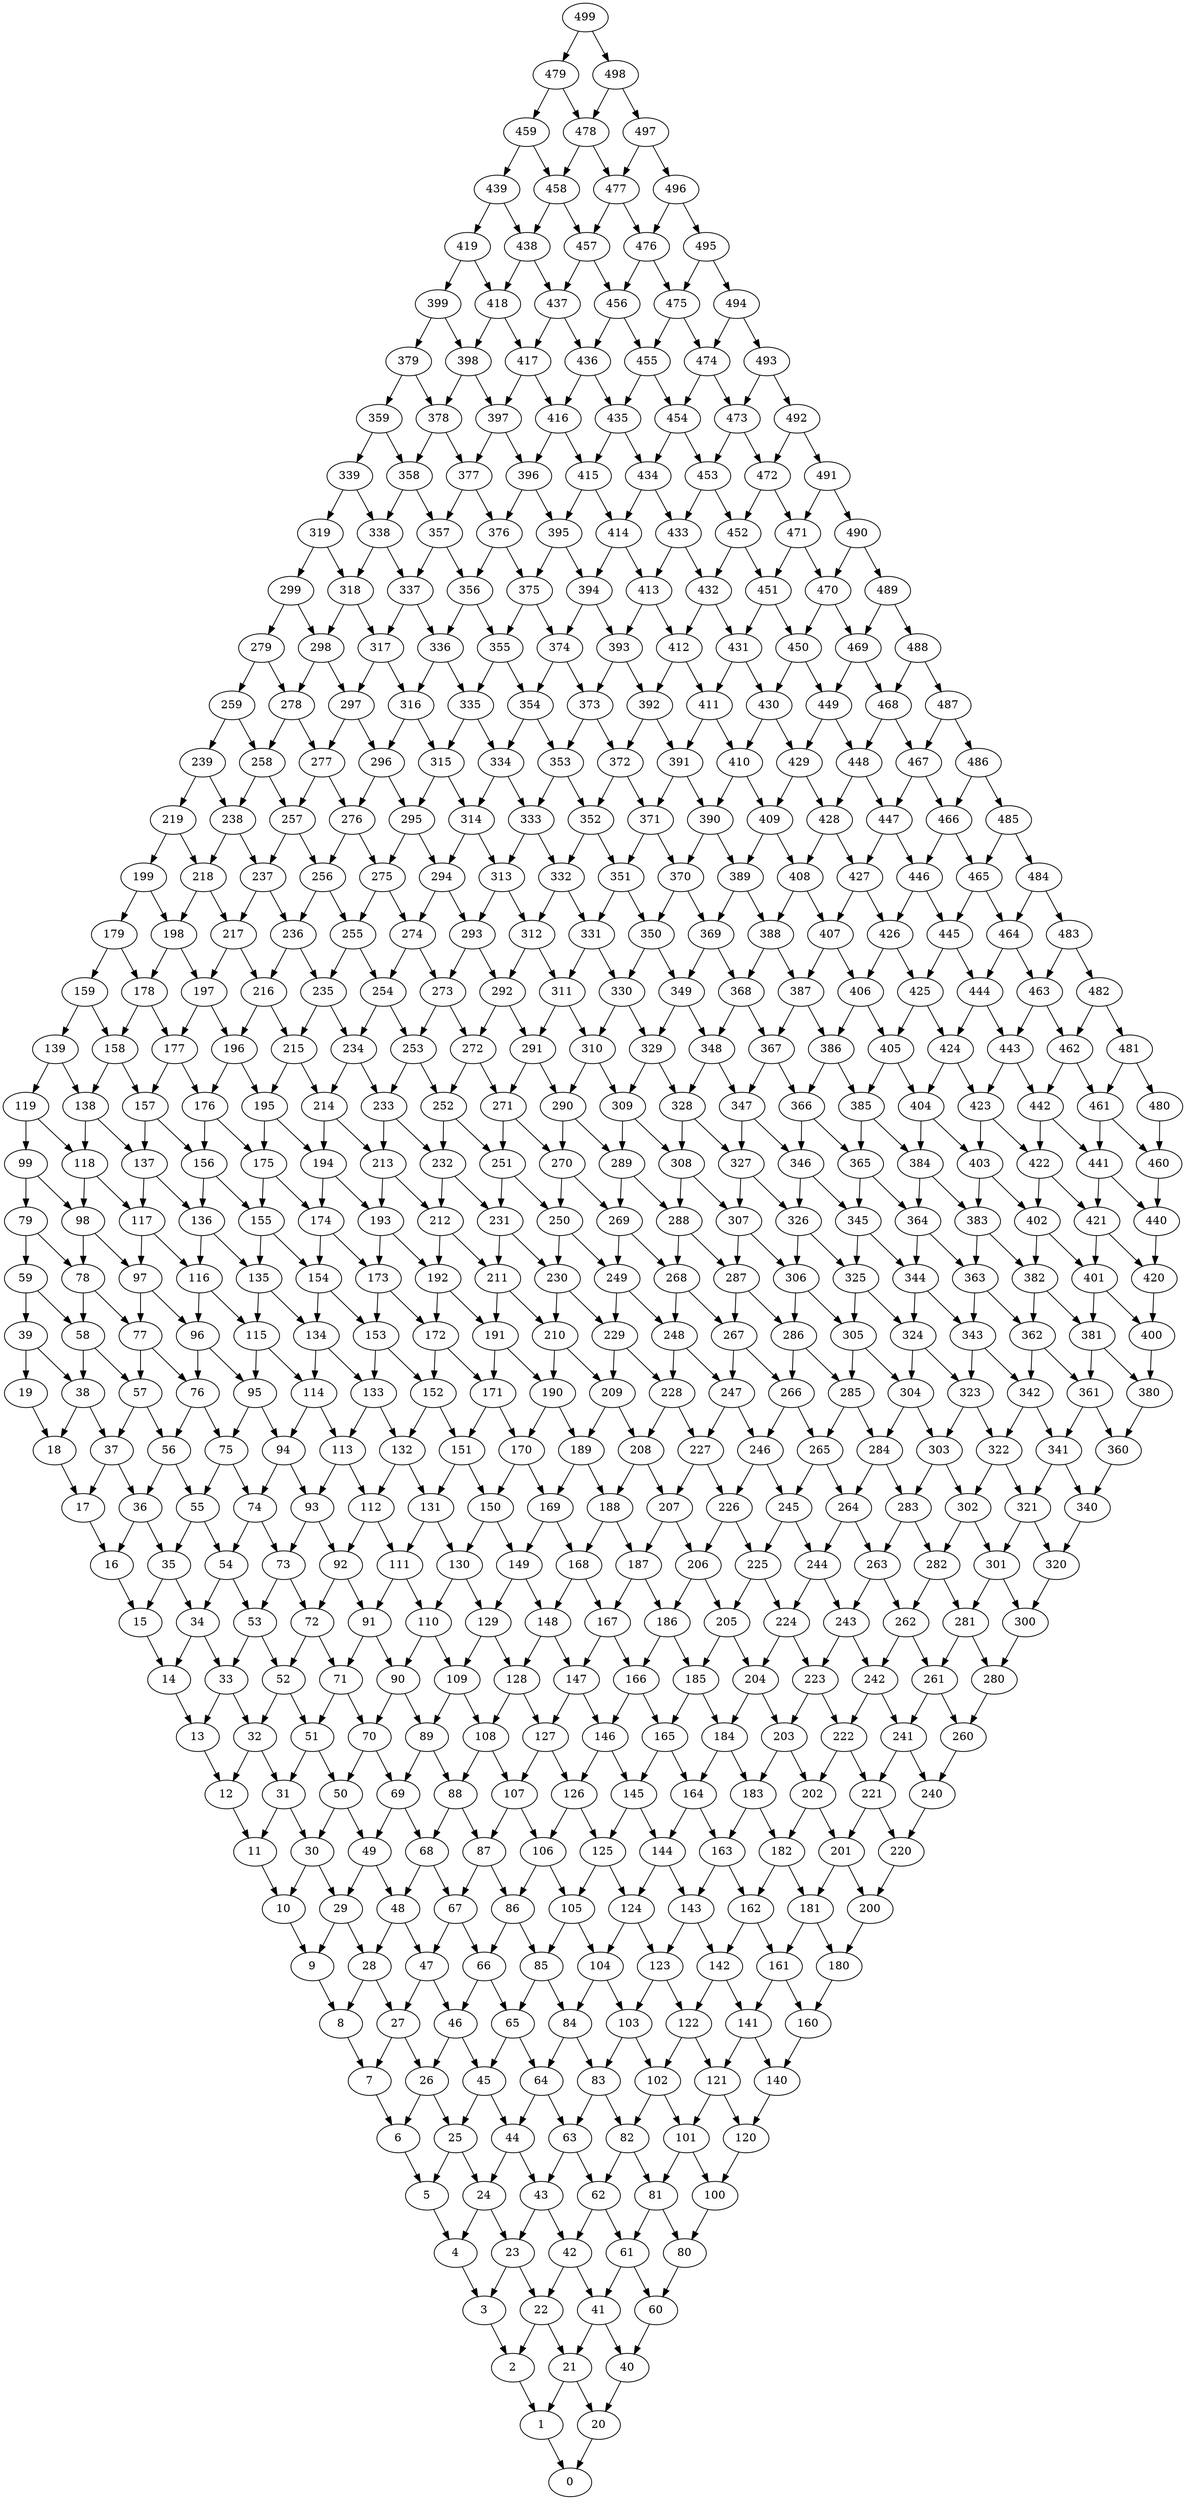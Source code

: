 digraph Grid_columns_25_rows_20 {
0;
1;
2;
3;
4;
5;
6;
7;
8;
9;
10;
11;
12;
13;
14;
15;
16;
17;
18;
19;
20;
21;
22;
23;
24;
25;
26;
27;
28;
29;
30;
31;
32;
33;
34;
35;
36;
37;
38;
39;
40;
41;
42;
43;
44;
45;
46;
47;
48;
49;
50;
51;
52;
53;
54;
55;
56;
57;
58;
59;
60;
61;
62;
63;
64;
65;
66;
67;
68;
69;
70;
71;
72;
73;
74;
75;
76;
77;
78;
79;
80;
81;
82;
83;
84;
85;
86;
87;
88;
89;
90;
91;
92;
93;
94;
95;
96;
97;
98;
99;
100;
101;
102;
103;
104;
105;
106;
107;
108;
109;
110;
111;
112;
113;
114;
115;
116;
117;
118;
119;
120;
121;
122;
123;
124;
125;
126;
127;
128;
129;
130;
131;
132;
133;
134;
135;
136;
137;
138;
139;
140;
141;
142;
143;
144;
145;
146;
147;
148;
149;
150;
151;
152;
153;
154;
155;
156;
157;
158;
159;
160;
161;
162;
163;
164;
165;
166;
167;
168;
169;
170;
171;
172;
173;
174;
175;
176;
177;
178;
179;
180;
181;
182;
183;
184;
185;
186;
187;
188;
189;
190;
191;
192;
193;
194;
195;
196;
197;
198;
199;
200;
201;
202;
203;
204;
205;
206;
207;
208;
209;
210;
211;
212;
213;
214;
215;
216;
217;
218;
219;
220;
221;
222;
223;
224;
225;
226;
227;
228;
229;
230;
231;
232;
233;
234;
235;
236;
237;
238;
239;
240;
241;
242;
243;
244;
245;
246;
247;
248;
249;
250;
251;
252;
253;
254;
255;
256;
257;
258;
259;
260;
261;
262;
263;
264;
265;
266;
267;
268;
269;
270;
271;
272;
273;
274;
275;
276;
277;
278;
279;
280;
281;
282;
283;
284;
285;
286;
287;
288;
289;
290;
291;
292;
293;
294;
295;
296;
297;
298;
299;
300;
301;
302;
303;
304;
305;
306;
307;
308;
309;
310;
311;
312;
313;
314;
315;
316;
317;
318;
319;
320;
321;
322;
323;
324;
325;
326;
327;
328;
329;
330;
331;
332;
333;
334;
335;
336;
337;
338;
339;
340;
341;
342;
343;
344;
345;
346;
347;
348;
349;
350;
351;
352;
353;
354;
355;
356;
357;
358;
359;
360;
361;
362;
363;
364;
365;
366;
367;
368;
369;
370;
371;
372;
373;
374;
375;
376;
377;
378;
379;
380;
381;
382;
383;
384;
385;
386;
387;
388;
389;
390;
391;
392;
393;
394;
395;
396;
397;
398;
399;
400;
401;
402;
403;
404;
405;
406;
407;
408;
409;
410;
411;
412;
413;
414;
415;
416;
417;
418;
419;
420;
421;
422;
423;
424;
425;
426;
427;
428;
429;
430;
431;
432;
433;
434;
435;
436;
437;
438;
439;
440;
441;
442;
443;
444;
445;
446;
447;
448;
449;
450;
451;
452;
453;
454;
455;
456;
457;
458;
459;
460;
461;
462;
463;
464;
465;
466;
467;
468;
469;
470;
471;
472;
473;
474;
475;
476;
477;
478;
479;
480;
481;
482;
483;
484;
485;
486;
487;
488;
489;
490;
491;
492;
493;
494;
495;
496;
497;
498;
499;
1 -> 0;
2 -> 1;
3 -> 2;
4 -> 3;
5 -> 4;
6 -> 5;
7 -> 6;
8 -> 7;
9 -> 8;
10 -> 9;
11 -> 10;
12 -> 11;
13 -> 12;
14 -> 13;
15 -> 14;
16 -> 15;
17 -> 16;
18 -> 17;
19 -> 18;
20 -> 0;
21 -> 20;
21 -> 1;
22 -> 21;
22 -> 2;
23 -> 22;
23 -> 3;
24 -> 23;
24 -> 4;
25 -> 24;
25 -> 5;
26 -> 25;
26 -> 6;
27 -> 26;
27 -> 7;
28 -> 27;
28 -> 8;
29 -> 28;
29 -> 9;
30 -> 29;
30 -> 10;
31 -> 30;
31 -> 11;
32 -> 31;
32 -> 12;
33 -> 32;
33 -> 13;
34 -> 33;
34 -> 14;
35 -> 34;
35 -> 15;
36 -> 35;
36 -> 16;
37 -> 36;
37 -> 17;
38 -> 37;
38 -> 18;
39 -> 38;
39 -> 19;
40 -> 20;
41 -> 40;
41 -> 21;
42 -> 41;
42 -> 22;
43 -> 42;
43 -> 23;
44 -> 43;
44 -> 24;
45 -> 44;
45 -> 25;
46 -> 45;
46 -> 26;
47 -> 46;
47 -> 27;
48 -> 47;
48 -> 28;
49 -> 48;
49 -> 29;
50 -> 49;
50 -> 30;
51 -> 50;
51 -> 31;
52 -> 51;
52 -> 32;
53 -> 52;
53 -> 33;
54 -> 53;
54 -> 34;
55 -> 54;
55 -> 35;
56 -> 55;
56 -> 36;
57 -> 56;
57 -> 37;
58 -> 57;
58 -> 38;
59 -> 58;
59 -> 39;
60 -> 40;
61 -> 60;
61 -> 41;
62 -> 61;
62 -> 42;
63 -> 62;
63 -> 43;
64 -> 63;
64 -> 44;
65 -> 64;
65 -> 45;
66 -> 65;
66 -> 46;
67 -> 66;
67 -> 47;
68 -> 67;
68 -> 48;
69 -> 68;
69 -> 49;
70 -> 69;
70 -> 50;
71 -> 70;
71 -> 51;
72 -> 71;
72 -> 52;
73 -> 72;
73 -> 53;
74 -> 73;
74 -> 54;
75 -> 74;
75 -> 55;
76 -> 75;
76 -> 56;
77 -> 76;
77 -> 57;
78 -> 77;
78 -> 58;
79 -> 78;
79 -> 59;
80 -> 60;
81 -> 80;
81 -> 61;
82 -> 81;
82 -> 62;
83 -> 82;
83 -> 63;
84 -> 83;
84 -> 64;
85 -> 84;
85 -> 65;
86 -> 85;
86 -> 66;
87 -> 86;
87 -> 67;
88 -> 87;
88 -> 68;
89 -> 88;
89 -> 69;
90 -> 89;
90 -> 70;
91 -> 90;
91 -> 71;
92 -> 91;
92 -> 72;
93 -> 92;
93 -> 73;
94 -> 93;
94 -> 74;
95 -> 94;
95 -> 75;
96 -> 95;
96 -> 76;
97 -> 96;
97 -> 77;
98 -> 97;
98 -> 78;
99 -> 98;
99 -> 79;
100 -> 80;
101 -> 100;
101 -> 81;
102 -> 101;
102 -> 82;
103 -> 102;
103 -> 83;
104 -> 103;
104 -> 84;
105 -> 104;
105 -> 85;
106 -> 105;
106 -> 86;
107 -> 106;
107 -> 87;
108 -> 107;
108 -> 88;
109 -> 108;
109 -> 89;
110 -> 109;
110 -> 90;
111 -> 110;
111 -> 91;
112 -> 111;
112 -> 92;
113 -> 112;
113 -> 93;
114 -> 113;
114 -> 94;
115 -> 114;
115 -> 95;
116 -> 115;
116 -> 96;
117 -> 116;
117 -> 97;
118 -> 117;
118 -> 98;
119 -> 118;
119 -> 99;
120 -> 100;
121 -> 120;
121 -> 101;
122 -> 121;
122 -> 102;
123 -> 122;
123 -> 103;
124 -> 123;
124 -> 104;
125 -> 124;
125 -> 105;
126 -> 125;
126 -> 106;
127 -> 126;
127 -> 107;
128 -> 127;
128 -> 108;
129 -> 128;
129 -> 109;
130 -> 129;
130 -> 110;
131 -> 130;
131 -> 111;
132 -> 131;
132 -> 112;
133 -> 132;
133 -> 113;
134 -> 133;
134 -> 114;
135 -> 134;
135 -> 115;
136 -> 135;
136 -> 116;
137 -> 136;
137 -> 117;
138 -> 137;
138 -> 118;
139 -> 138;
139 -> 119;
140 -> 120;
141 -> 140;
141 -> 121;
142 -> 141;
142 -> 122;
143 -> 142;
143 -> 123;
144 -> 143;
144 -> 124;
145 -> 144;
145 -> 125;
146 -> 145;
146 -> 126;
147 -> 146;
147 -> 127;
148 -> 147;
148 -> 128;
149 -> 148;
149 -> 129;
150 -> 149;
150 -> 130;
151 -> 150;
151 -> 131;
152 -> 151;
152 -> 132;
153 -> 152;
153 -> 133;
154 -> 153;
154 -> 134;
155 -> 154;
155 -> 135;
156 -> 155;
156 -> 136;
157 -> 156;
157 -> 137;
158 -> 157;
158 -> 138;
159 -> 158;
159 -> 139;
160 -> 140;
161 -> 160;
161 -> 141;
162 -> 161;
162 -> 142;
163 -> 162;
163 -> 143;
164 -> 163;
164 -> 144;
165 -> 164;
165 -> 145;
166 -> 165;
166 -> 146;
167 -> 166;
167 -> 147;
168 -> 167;
168 -> 148;
169 -> 168;
169 -> 149;
170 -> 169;
170 -> 150;
171 -> 170;
171 -> 151;
172 -> 171;
172 -> 152;
173 -> 172;
173 -> 153;
174 -> 173;
174 -> 154;
175 -> 174;
175 -> 155;
176 -> 175;
176 -> 156;
177 -> 176;
177 -> 157;
178 -> 177;
178 -> 158;
179 -> 178;
179 -> 159;
180 -> 160;
181 -> 180;
181 -> 161;
182 -> 181;
182 -> 162;
183 -> 182;
183 -> 163;
184 -> 183;
184 -> 164;
185 -> 184;
185 -> 165;
186 -> 185;
186 -> 166;
187 -> 186;
187 -> 167;
188 -> 187;
188 -> 168;
189 -> 188;
189 -> 169;
190 -> 189;
190 -> 170;
191 -> 190;
191 -> 171;
192 -> 191;
192 -> 172;
193 -> 192;
193 -> 173;
194 -> 193;
194 -> 174;
195 -> 194;
195 -> 175;
196 -> 195;
196 -> 176;
197 -> 196;
197 -> 177;
198 -> 197;
198 -> 178;
199 -> 198;
199 -> 179;
200 -> 180;
201 -> 200;
201 -> 181;
202 -> 201;
202 -> 182;
203 -> 202;
203 -> 183;
204 -> 203;
204 -> 184;
205 -> 204;
205 -> 185;
206 -> 205;
206 -> 186;
207 -> 206;
207 -> 187;
208 -> 207;
208 -> 188;
209 -> 208;
209 -> 189;
210 -> 209;
210 -> 190;
211 -> 210;
211 -> 191;
212 -> 211;
212 -> 192;
213 -> 212;
213 -> 193;
214 -> 213;
214 -> 194;
215 -> 214;
215 -> 195;
216 -> 215;
216 -> 196;
217 -> 216;
217 -> 197;
218 -> 217;
218 -> 198;
219 -> 218;
219 -> 199;
220 -> 200;
221 -> 220;
221 -> 201;
222 -> 221;
222 -> 202;
223 -> 222;
223 -> 203;
224 -> 223;
224 -> 204;
225 -> 224;
225 -> 205;
226 -> 225;
226 -> 206;
227 -> 226;
227 -> 207;
228 -> 227;
228 -> 208;
229 -> 228;
229 -> 209;
230 -> 229;
230 -> 210;
231 -> 230;
231 -> 211;
232 -> 231;
232 -> 212;
233 -> 232;
233 -> 213;
234 -> 233;
234 -> 214;
235 -> 234;
235 -> 215;
236 -> 235;
236 -> 216;
237 -> 236;
237 -> 217;
238 -> 237;
238 -> 218;
239 -> 238;
239 -> 219;
240 -> 220;
241 -> 240;
241 -> 221;
242 -> 241;
242 -> 222;
243 -> 242;
243 -> 223;
244 -> 243;
244 -> 224;
245 -> 244;
245 -> 225;
246 -> 245;
246 -> 226;
247 -> 246;
247 -> 227;
248 -> 247;
248 -> 228;
249 -> 248;
249 -> 229;
250 -> 249;
250 -> 230;
251 -> 250;
251 -> 231;
252 -> 251;
252 -> 232;
253 -> 252;
253 -> 233;
254 -> 253;
254 -> 234;
255 -> 254;
255 -> 235;
256 -> 255;
256 -> 236;
257 -> 256;
257 -> 237;
258 -> 257;
258 -> 238;
259 -> 258;
259 -> 239;
260 -> 240;
261 -> 260;
261 -> 241;
262 -> 261;
262 -> 242;
263 -> 262;
263 -> 243;
264 -> 263;
264 -> 244;
265 -> 264;
265 -> 245;
266 -> 265;
266 -> 246;
267 -> 266;
267 -> 247;
268 -> 267;
268 -> 248;
269 -> 268;
269 -> 249;
270 -> 269;
270 -> 250;
271 -> 270;
271 -> 251;
272 -> 271;
272 -> 252;
273 -> 272;
273 -> 253;
274 -> 273;
274 -> 254;
275 -> 274;
275 -> 255;
276 -> 275;
276 -> 256;
277 -> 276;
277 -> 257;
278 -> 277;
278 -> 258;
279 -> 278;
279 -> 259;
280 -> 260;
281 -> 280;
281 -> 261;
282 -> 281;
282 -> 262;
283 -> 282;
283 -> 263;
284 -> 283;
284 -> 264;
285 -> 284;
285 -> 265;
286 -> 285;
286 -> 266;
287 -> 286;
287 -> 267;
288 -> 287;
288 -> 268;
289 -> 288;
289 -> 269;
290 -> 289;
290 -> 270;
291 -> 290;
291 -> 271;
292 -> 291;
292 -> 272;
293 -> 292;
293 -> 273;
294 -> 293;
294 -> 274;
295 -> 294;
295 -> 275;
296 -> 295;
296 -> 276;
297 -> 296;
297 -> 277;
298 -> 297;
298 -> 278;
299 -> 298;
299 -> 279;
300 -> 280;
301 -> 300;
301 -> 281;
302 -> 301;
302 -> 282;
303 -> 302;
303 -> 283;
304 -> 303;
304 -> 284;
305 -> 304;
305 -> 285;
306 -> 305;
306 -> 286;
307 -> 306;
307 -> 287;
308 -> 307;
308 -> 288;
309 -> 308;
309 -> 289;
310 -> 309;
310 -> 290;
311 -> 310;
311 -> 291;
312 -> 311;
312 -> 292;
313 -> 312;
313 -> 293;
314 -> 313;
314 -> 294;
315 -> 314;
315 -> 295;
316 -> 315;
316 -> 296;
317 -> 316;
317 -> 297;
318 -> 317;
318 -> 298;
319 -> 318;
319 -> 299;
320 -> 300;
321 -> 320;
321 -> 301;
322 -> 321;
322 -> 302;
323 -> 322;
323 -> 303;
324 -> 323;
324 -> 304;
325 -> 324;
325 -> 305;
326 -> 325;
326 -> 306;
327 -> 326;
327 -> 307;
328 -> 327;
328 -> 308;
329 -> 328;
329 -> 309;
330 -> 329;
330 -> 310;
331 -> 330;
331 -> 311;
332 -> 331;
332 -> 312;
333 -> 332;
333 -> 313;
334 -> 333;
334 -> 314;
335 -> 334;
335 -> 315;
336 -> 335;
336 -> 316;
337 -> 336;
337 -> 317;
338 -> 337;
338 -> 318;
339 -> 338;
339 -> 319;
340 -> 320;
341 -> 340;
341 -> 321;
342 -> 341;
342 -> 322;
343 -> 342;
343 -> 323;
344 -> 343;
344 -> 324;
345 -> 344;
345 -> 325;
346 -> 345;
346 -> 326;
347 -> 346;
347 -> 327;
348 -> 347;
348 -> 328;
349 -> 348;
349 -> 329;
350 -> 349;
350 -> 330;
351 -> 350;
351 -> 331;
352 -> 351;
352 -> 332;
353 -> 352;
353 -> 333;
354 -> 353;
354 -> 334;
355 -> 354;
355 -> 335;
356 -> 355;
356 -> 336;
357 -> 356;
357 -> 337;
358 -> 357;
358 -> 338;
359 -> 358;
359 -> 339;
360 -> 340;
361 -> 360;
361 -> 341;
362 -> 361;
362 -> 342;
363 -> 362;
363 -> 343;
364 -> 363;
364 -> 344;
365 -> 364;
365 -> 345;
366 -> 365;
366 -> 346;
367 -> 366;
367 -> 347;
368 -> 367;
368 -> 348;
369 -> 368;
369 -> 349;
370 -> 369;
370 -> 350;
371 -> 370;
371 -> 351;
372 -> 371;
372 -> 352;
373 -> 372;
373 -> 353;
374 -> 373;
374 -> 354;
375 -> 374;
375 -> 355;
376 -> 375;
376 -> 356;
377 -> 376;
377 -> 357;
378 -> 377;
378 -> 358;
379 -> 378;
379 -> 359;
380 -> 360;
381 -> 380;
381 -> 361;
382 -> 381;
382 -> 362;
383 -> 382;
383 -> 363;
384 -> 383;
384 -> 364;
385 -> 384;
385 -> 365;
386 -> 385;
386 -> 366;
387 -> 386;
387 -> 367;
388 -> 387;
388 -> 368;
389 -> 388;
389 -> 369;
390 -> 389;
390 -> 370;
391 -> 390;
391 -> 371;
392 -> 391;
392 -> 372;
393 -> 392;
393 -> 373;
394 -> 393;
394 -> 374;
395 -> 394;
395 -> 375;
396 -> 395;
396 -> 376;
397 -> 396;
397 -> 377;
398 -> 397;
398 -> 378;
399 -> 398;
399 -> 379;
400 -> 380;
401 -> 400;
401 -> 381;
402 -> 401;
402 -> 382;
403 -> 402;
403 -> 383;
404 -> 403;
404 -> 384;
405 -> 404;
405 -> 385;
406 -> 405;
406 -> 386;
407 -> 406;
407 -> 387;
408 -> 407;
408 -> 388;
409 -> 408;
409 -> 389;
410 -> 409;
410 -> 390;
411 -> 410;
411 -> 391;
412 -> 411;
412 -> 392;
413 -> 412;
413 -> 393;
414 -> 413;
414 -> 394;
415 -> 414;
415 -> 395;
416 -> 415;
416 -> 396;
417 -> 416;
417 -> 397;
418 -> 417;
418 -> 398;
419 -> 418;
419 -> 399;
420 -> 400;
421 -> 420;
421 -> 401;
422 -> 421;
422 -> 402;
423 -> 422;
423 -> 403;
424 -> 423;
424 -> 404;
425 -> 424;
425 -> 405;
426 -> 425;
426 -> 406;
427 -> 426;
427 -> 407;
428 -> 427;
428 -> 408;
429 -> 428;
429 -> 409;
430 -> 429;
430 -> 410;
431 -> 430;
431 -> 411;
432 -> 431;
432 -> 412;
433 -> 432;
433 -> 413;
434 -> 433;
434 -> 414;
435 -> 434;
435 -> 415;
436 -> 435;
436 -> 416;
437 -> 436;
437 -> 417;
438 -> 437;
438 -> 418;
439 -> 438;
439 -> 419;
440 -> 420;
441 -> 440;
441 -> 421;
442 -> 441;
442 -> 422;
443 -> 442;
443 -> 423;
444 -> 443;
444 -> 424;
445 -> 444;
445 -> 425;
446 -> 445;
446 -> 426;
447 -> 446;
447 -> 427;
448 -> 447;
448 -> 428;
449 -> 448;
449 -> 429;
450 -> 449;
450 -> 430;
451 -> 450;
451 -> 431;
452 -> 451;
452 -> 432;
453 -> 452;
453 -> 433;
454 -> 453;
454 -> 434;
455 -> 454;
455 -> 435;
456 -> 455;
456 -> 436;
457 -> 456;
457 -> 437;
458 -> 457;
458 -> 438;
459 -> 458;
459 -> 439;
460 -> 440;
461 -> 460;
461 -> 441;
462 -> 461;
462 -> 442;
463 -> 462;
463 -> 443;
464 -> 463;
464 -> 444;
465 -> 464;
465 -> 445;
466 -> 465;
466 -> 446;
467 -> 466;
467 -> 447;
468 -> 467;
468 -> 448;
469 -> 468;
469 -> 449;
470 -> 469;
470 -> 450;
471 -> 470;
471 -> 451;
472 -> 471;
472 -> 452;
473 -> 472;
473 -> 453;
474 -> 473;
474 -> 454;
475 -> 474;
475 -> 455;
476 -> 475;
476 -> 456;
477 -> 476;
477 -> 457;
478 -> 477;
478 -> 458;
479 -> 478;
479 -> 459;
480 -> 460;
481 -> 480;
481 -> 461;
482 -> 481;
482 -> 462;
483 -> 482;
483 -> 463;
484 -> 483;
484 -> 464;
485 -> 484;
485 -> 465;
486 -> 485;
486 -> 466;
487 -> 486;
487 -> 467;
488 -> 487;
488 -> 468;
489 -> 488;
489 -> 469;
490 -> 489;
490 -> 470;
491 -> 490;
491 -> 471;
492 -> 491;
492 -> 472;
493 -> 492;
493 -> 473;
494 -> 493;
494 -> 474;
495 -> 494;
495 -> 475;
496 -> 495;
496 -> 476;
497 -> 496;
497 -> 477;
498 -> 497;
498 -> 478;
499 -> 498;
499 -> 479;
}